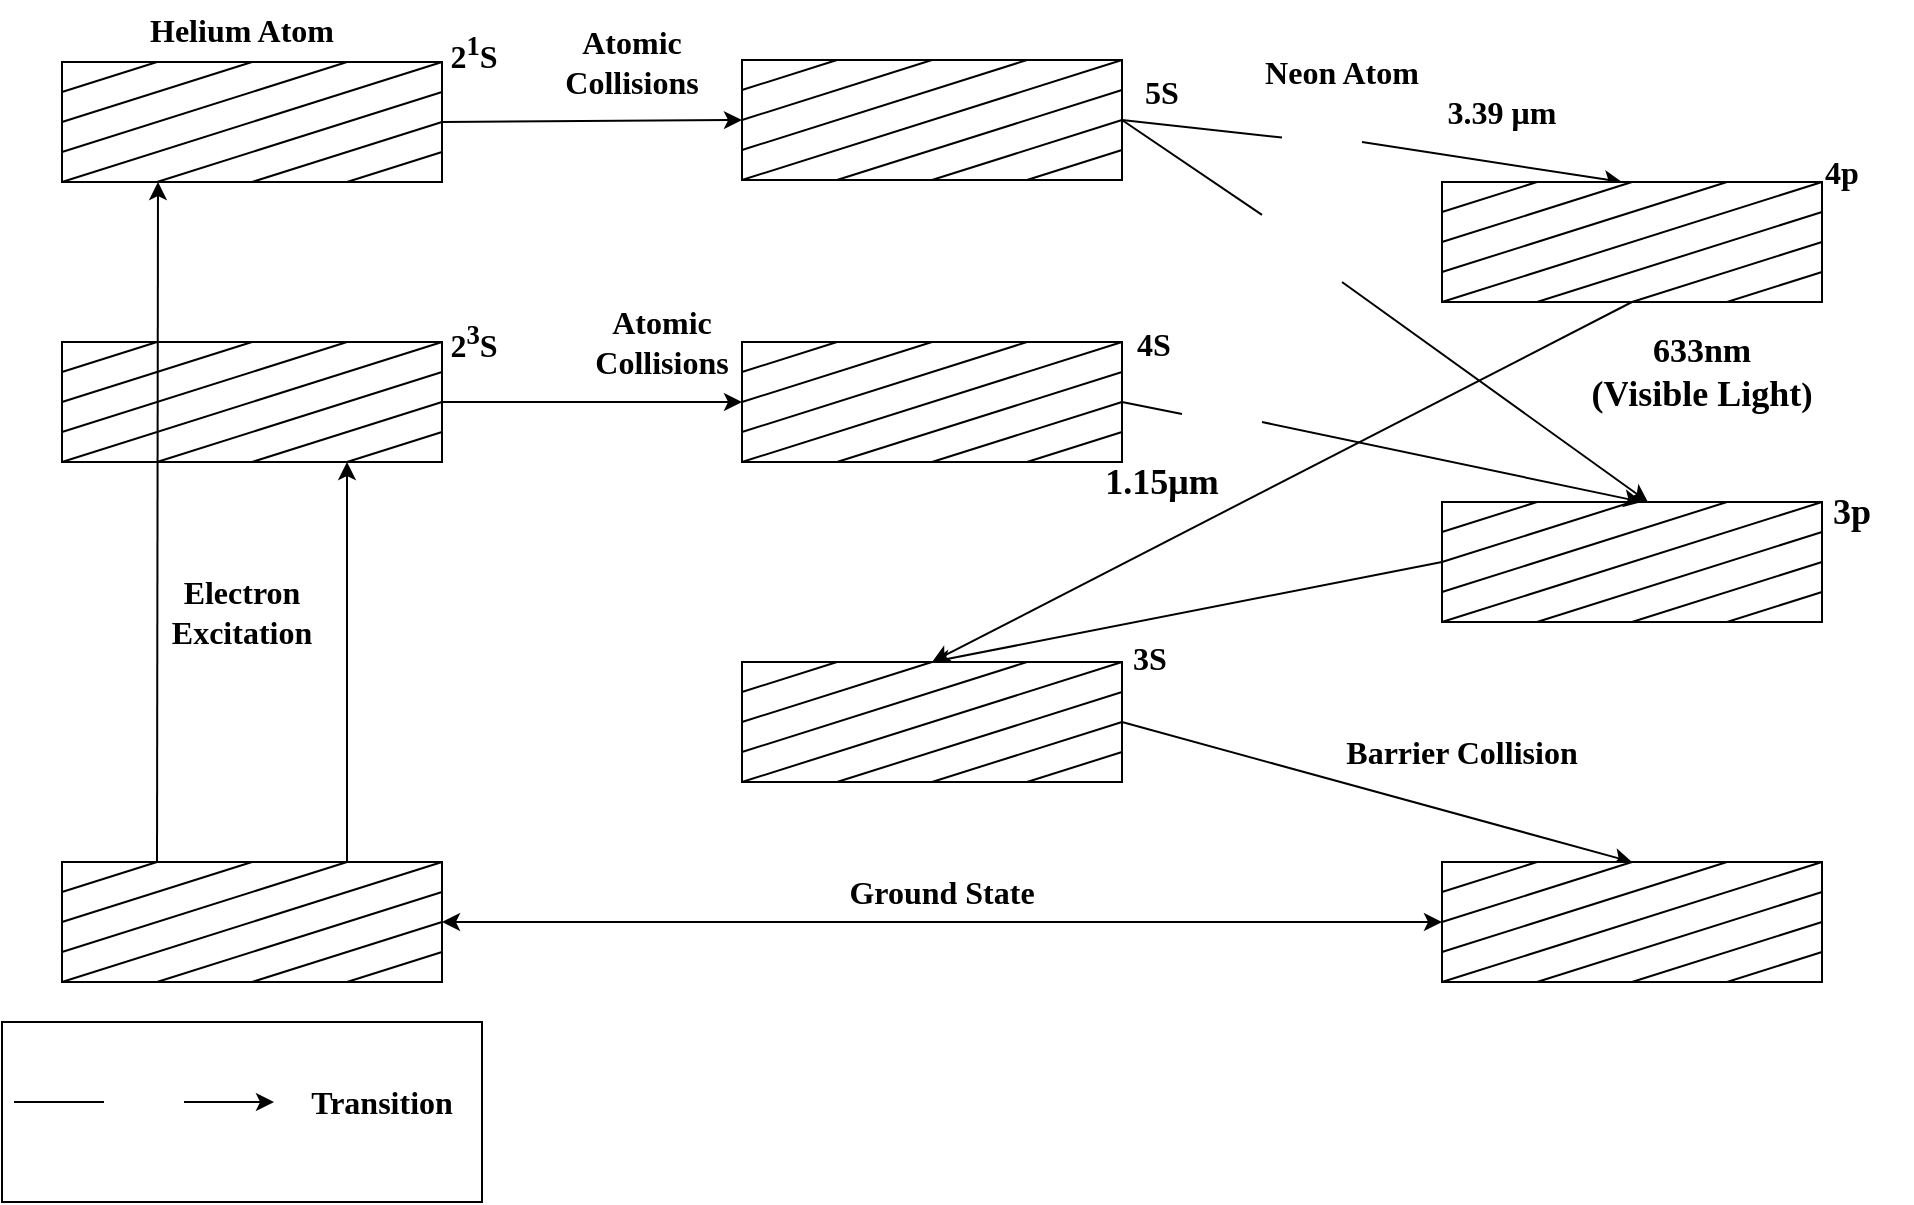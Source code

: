 <mxfile version="17.2.5" type="github"><diagram id="ijxVX0pvq6DWGLSJZz7X" name="Page-1"><mxGraphModel dx="1350" dy="1063" grid="1" gridSize="10" guides="1" tooltips="1" connect="1" arrows="1" fold="1" page="1" pageScale="1" pageWidth="850" pageHeight="1100" math="0" shadow="0"><root><mxCell id="0"/><mxCell id="1" parent="0"/><mxCell id="D3TZo1dsKdAO-hfXj0R8-37" style="edgeStyle=none;rounded=0;orthogonalLoop=1;jettySize=auto;html=1;exitX=1;exitY=0.5;exitDx=0;exitDy=0;entryX=0;entryY=0.5;entryDx=0;entryDy=0;endArrow=classic;endFill=1;" edge="1" parent="1" source="D3TZo1dsKdAO-hfXj0R8-1" target="D3TZo1dsKdAO-hfXj0R8-27"><mxGeometry relative="1" as="geometry"/></mxCell><mxCell id="D3TZo1dsKdAO-hfXj0R8-1" value="" style="rounded=0;whiteSpace=wrap;html=1;" vertex="1" parent="1"><mxGeometry x="40" y="41" width="190" height="60" as="geometry"/></mxCell><mxCell id="D3TZo1dsKdAO-hfXj0R8-6" style="edgeStyle=none;rounded=0;orthogonalLoop=1;jettySize=auto;html=1;exitX=0;exitY=1;exitDx=0;exitDy=0;endArrow=none;endFill=0;" edge="1" parent="1" source="D3TZo1dsKdAO-hfXj0R8-1" target="D3TZo1dsKdAO-hfXj0R8-1"><mxGeometry relative="1" as="geometry"/></mxCell><mxCell id="D3TZo1dsKdAO-hfXj0R8-19" style="edgeStyle=none;rounded=0;orthogonalLoop=1;jettySize=auto;html=1;exitX=0;exitY=0.25;exitDx=0;exitDy=0;entryX=0.25;entryY=0;entryDx=0;entryDy=0;endArrow=none;endFill=0;" edge="1" parent="1" source="D3TZo1dsKdAO-hfXj0R8-1" target="D3TZo1dsKdAO-hfXj0R8-1"><mxGeometry relative="1" as="geometry"/></mxCell><mxCell id="D3TZo1dsKdAO-hfXj0R8-20" style="edgeStyle=none;rounded=0;orthogonalLoop=1;jettySize=auto;html=1;exitX=0;exitY=0.5;exitDx=0;exitDy=0;entryX=0.5;entryY=0;entryDx=0;entryDy=0;endArrow=none;endFill=0;" edge="1" parent="1" source="D3TZo1dsKdAO-hfXj0R8-1" target="D3TZo1dsKdAO-hfXj0R8-1"><mxGeometry relative="1" as="geometry"/></mxCell><mxCell id="D3TZo1dsKdAO-hfXj0R8-21" style="edgeStyle=none;rounded=0;orthogonalLoop=1;jettySize=auto;html=1;exitX=0;exitY=0.75;exitDx=0;exitDy=0;endArrow=none;endFill=0;" edge="1" parent="1" source="D3TZo1dsKdAO-hfXj0R8-1" target="D3TZo1dsKdAO-hfXj0R8-1"><mxGeometry relative="1" as="geometry"/></mxCell><mxCell id="D3TZo1dsKdAO-hfXj0R8-22" style="edgeStyle=none;rounded=0;orthogonalLoop=1;jettySize=auto;html=1;exitX=0;exitY=0.75;exitDx=0;exitDy=0;entryX=0.75;entryY=0;entryDx=0;entryDy=0;endArrow=none;endFill=0;" edge="1" parent="1" source="D3TZo1dsKdAO-hfXj0R8-1" target="D3TZo1dsKdAO-hfXj0R8-1"><mxGeometry relative="1" as="geometry"/></mxCell><mxCell id="D3TZo1dsKdAO-hfXj0R8-23" style="edgeStyle=none;rounded=0;orthogonalLoop=1;jettySize=auto;html=1;exitX=0;exitY=1;exitDx=0;exitDy=0;entryX=1;entryY=0;entryDx=0;entryDy=0;endArrow=none;endFill=0;" edge="1" parent="1" source="D3TZo1dsKdAO-hfXj0R8-1" target="D3TZo1dsKdAO-hfXj0R8-1"><mxGeometry relative="1" as="geometry"/></mxCell><mxCell id="D3TZo1dsKdAO-hfXj0R8-24" style="edgeStyle=none;rounded=0;orthogonalLoop=1;jettySize=auto;html=1;exitX=0.25;exitY=1;exitDx=0;exitDy=0;entryX=1;entryY=0.25;entryDx=0;entryDy=0;endArrow=none;endFill=0;" edge="1" parent="1" source="D3TZo1dsKdAO-hfXj0R8-1" target="D3TZo1dsKdAO-hfXj0R8-1"><mxGeometry relative="1" as="geometry"/></mxCell><mxCell id="D3TZo1dsKdAO-hfXj0R8-25" style="edgeStyle=none;rounded=0;orthogonalLoop=1;jettySize=auto;html=1;exitX=0.5;exitY=1;exitDx=0;exitDy=0;entryX=1;entryY=0.5;entryDx=0;entryDy=0;endArrow=none;endFill=0;" edge="1" parent="1" source="D3TZo1dsKdAO-hfXj0R8-1" target="D3TZo1dsKdAO-hfXj0R8-1"><mxGeometry relative="1" as="geometry"/></mxCell><mxCell id="D3TZo1dsKdAO-hfXj0R8-26" style="edgeStyle=none;rounded=0;orthogonalLoop=1;jettySize=auto;html=1;exitX=0.75;exitY=1;exitDx=0;exitDy=0;entryX=1;entryY=0.75;entryDx=0;entryDy=0;endArrow=none;endFill=0;" edge="1" parent="1" source="D3TZo1dsKdAO-hfXj0R8-1" target="D3TZo1dsKdAO-hfXj0R8-1"><mxGeometry relative="1" as="geometry"/></mxCell><mxCell id="D3TZo1dsKdAO-hfXj0R8-48" style="edgeStyle=none;rounded=0;orthogonalLoop=1;jettySize=auto;html=1;exitX=1;exitY=0.5;exitDx=0;exitDy=0;endArrow=classic;endFill=1;startArrow=none;" edge="1" parent="1" source="D3TZo1dsKdAO-hfXj0R8-59"><mxGeometry relative="1" as="geometry"><mxPoint x="820" y="101" as="targetPoint"/></mxGeometry></mxCell><mxCell id="D3TZo1dsKdAO-hfXj0R8-71" style="edgeStyle=none;rounded=0;orthogonalLoop=1;jettySize=auto;html=1;exitX=1;exitY=1;exitDx=0;exitDy=0;entryX=0.542;entryY=0;entryDx=0;entryDy=0;entryPerimeter=0;endArrow=classic;endFill=1;startArrow=none;" edge="1" parent="1" source="D3TZo1dsKdAO-hfXj0R8-72" target="D3TZo1dsKdAO-hfXj0R8-61"><mxGeometry relative="1" as="geometry"/></mxCell><mxCell id="D3TZo1dsKdAO-hfXj0R8-27" value="" style="rounded=0;whiteSpace=wrap;html=1;" vertex="1" parent="1"><mxGeometry x="380" y="40" width="190" height="60" as="geometry"/></mxCell><mxCell id="D3TZo1dsKdAO-hfXj0R8-28" style="edgeStyle=none;rounded=0;orthogonalLoop=1;jettySize=auto;html=1;exitX=0;exitY=1;exitDx=0;exitDy=0;endArrow=none;endFill=0;" edge="1" parent="1" source="D3TZo1dsKdAO-hfXj0R8-27" target="D3TZo1dsKdAO-hfXj0R8-27"><mxGeometry relative="1" as="geometry"/></mxCell><mxCell id="D3TZo1dsKdAO-hfXj0R8-29" style="edgeStyle=none;rounded=0;orthogonalLoop=1;jettySize=auto;html=1;exitX=0;exitY=0.25;exitDx=0;exitDy=0;entryX=0.25;entryY=0;entryDx=0;entryDy=0;endArrow=none;endFill=0;" edge="1" parent="1" source="D3TZo1dsKdAO-hfXj0R8-27" target="D3TZo1dsKdAO-hfXj0R8-27"><mxGeometry relative="1" as="geometry"/></mxCell><mxCell id="D3TZo1dsKdAO-hfXj0R8-30" style="edgeStyle=none;rounded=0;orthogonalLoop=1;jettySize=auto;html=1;exitX=0;exitY=0.5;exitDx=0;exitDy=0;entryX=0.5;entryY=0;entryDx=0;entryDy=0;endArrow=none;endFill=0;" edge="1" parent="1" source="D3TZo1dsKdAO-hfXj0R8-27" target="D3TZo1dsKdAO-hfXj0R8-27"><mxGeometry relative="1" as="geometry"/></mxCell><mxCell id="D3TZo1dsKdAO-hfXj0R8-31" style="edgeStyle=none;rounded=0;orthogonalLoop=1;jettySize=auto;html=1;exitX=0;exitY=0.75;exitDx=0;exitDy=0;endArrow=none;endFill=0;" edge="1" parent="1" source="D3TZo1dsKdAO-hfXj0R8-27" target="D3TZo1dsKdAO-hfXj0R8-27"><mxGeometry relative="1" as="geometry"/></mxCell><mxCell id="D3TZo1dsKdAO-hfXj0R8-32" style="edgeStyle=none;rounded=0;orthogonalLoop=1;jettySize=auto;html=1;exitX=0;exitY=0.75;exitDx=0;exitDy=0;entryX=0.75;entryY=0;entryDx=0;entryDy=0;endArrow=none;endFill=0;" edge="1" parent="1" source="D3TZo1dsKdAO-hfXj0R8-27" target="D3TZo1dsKdAO-hfXj0R8-27"><mxGeometry relative="1" as="geometry"/></mxCell><mxCell id="D3TZo1dsKdAO-hfXj0R8-33" style="edgeStyle=none;rounded=0;orthogonalLoop=1;jettySize=auto;html=1;exitX=0;exitY=1;exitDx=0;exitDy=0;entryX=1;entryY=0;entryDx=0;entryDy=0;endArrow=none;endFill=0;" edge="1" parent="1" source="D3TZo1dsKdAO-hfXj0R8-27" target="D3TZo1dsKdAO-hfXj0R8-27"><mxGeometry relative="1" as="geometry"/></mxCell><mxCell id="D3TZo1dsKdAO-hfXj0R8-34" style="edgeStyle=none;rounded=0;orthogonalLoop=1;jettySize=auto;html=1;exitX=0.25;exitY=1;exitDx=0;exitDy=0;entryX=1;entryY=0.25;entryDx=0;entryDy=0;endArrow=none;endFill=0;" edge="1" parent="1" source="D3TZo1dsKdAO-hfXj0R8-27" target="D3TZo1dsKdAO-hfXj0R8-27"><mxGeometry relative="1" as="geometry"/></mxCell><mxCell id="D3TZo1dsKdAO-hfXj0R8-35" style="edgeStyle=none;rounded=0;orthogonalLoop=1;jettySize=auto;html=1;exitX=0.5;exitY=1;exitDx=0;exitDy=0;entryX=1;entryY=0.5;entryDx=0;entryDy=0;endArrow=none;endFill=0;" edge="1" parent="1" source="D3TZo1dsKdAO-hfXj0R8-27" target="D3TZo1dsKdAO-hfXj0R8-27"><mxGeometry relative="1" as="geometry"/></mxCell><mxCell id="D3TZo1dsKdAO-hfXj0R8-36" style="edgeStyle=none;rounded=0;orthogonalLoop=1;jettySize=auto;html=1;exitX=0.75;exitY=1;exitDx=0;exitDy=0;entryX=1;entryY=0.75;entryDx=0;entryDy=0;endArrow=none;endFill=0;" edge="1" parent="1" source="D3TZo1dsKdAO-hfXj0R8-27" target="D3TZo1dsKdAO-hfXj0R8-27"><mxGeometry relative="1" as="geometry"/></mxCell><mxCell id="D3TZo1dsKdAO-hfXj0R8-130" style="edgeStyle=none;rounded=0;orthogonalLoop=1;jettySize=auto;html=1;exitX=0.5;exitY=1;exitDx=0;exitDy=0;entryX=0.5;entryY=0;entryDx=0;entryDy=0;startArrow=none;startFill=0;endArrow=classic;endFill=1;" edge="1" parent="1" source="D3TZo1dsKdAO-hfXj0R8-38" target="D3TZo1dsKdAO-hfXj0R8-104"><mxGeometry relative="1" as="geometry"/></mxCell><mxCell id="D3TZo1dsKdAO-hfXj0R8-38" value="" style="rounded=0;whiteSpace=wrap;html=1;" vertex="1" parent="1"><mxGeometry x="730" y="101" width="190" height="60" as="geometry"/></mxCell><mxCell id="D3TZo1dsKdAO-hfXj0R8-39" style="edgeStyle=none;rounded=0;orthogonalLoop=1;jettySize=auto;html=1;exitX=0;exitY=1;exitDx=0;exitDy=0;endArrow=none;endFill=0;" edge="1" parent="1" source="D3TZo1dsKdAO-hfXj0R8-38" target="D3TZo1dsKdAO-hfXj0R8-38"><mxGeometry relative="1" as="geometry"/></mxCell><mxCell id="D3TZo1dsKdAO-hfXj0R8-40" style="edgeStyle=none;rounded=0;orthogonalLoop=1;jettySize=auto;html=1;exitX=0;exitY=0.25;exitDx=0;exitDy=0;entryX=0.25;entryY=0;entryDx=0;entryDy=0;endArrow=none;endFill=0;" edge="1" parent="1" source="D3TZo1dsKdAO-hfXj0R8-38" target="D3TZo1dsKdAO-hfXj0R8-38"><mxGeometry relative="1" as="geometry"/></mxCell><mxCell id="D3TZo1dsKdAO-hfXj0R8-41" style="edgeStyle=none;rounded=0;orthogonalLoop=1;jettySize=auto;html=1;exitX=0;exitY=0.5;exitDx=0;exitDy=0;entryX=0.5;entryY=0;entryDx=0;entryDy=0;endArrow=none;endFill=0;" edge="1" parent="1" source="D3TZo1dsKdAO-hfXj0R8-38" target="D3TZo1dsKdAO-hfXj0R8-38"><mxGeometry relative="1" as="geometry"/></mxCell><mxCell id="D3TZo1dsKdAO-hfXj0R8-42" style="edgeStyle=none;rounded=0;orthogonalLoop=1;jettySize=auto;html=1;exitX=0;exitY=0.75;exitDx=0;exitDy=0;endArrow=none;endFill=0;" edge="1" parent="1" source="D3TZo1dsKdAO-hfXj0R8-38" target="D3TZo1dsKdAO-hfXj0R8-38"><mxGeometry relative="1" as="geometry"/></mxCell><mxCell id="D3TZo1dsKdAO-hfXj0R8-43" style="edgeStyle=none;rounded=0;orthogonalLoop=1;jettySize=auto;html=1;exitX=0;exitY=0.75;exitDx=0;exitDy=0;entryX=0.75;entryY=0;entryDx=0;entryDy=0;endArrow=none;endFill=0;" edge="1" parent="1" source="D3TZo1dsKdAO-hfXj0R8-38" target="D3TZo1dsKdAO-hfXj0R8-38"><mxGeometry relative="1" as="geometry"/></mxCell><mxCell id="D3TZo1dsKdAO-hfXj0R8-44" style="edgeStyle=none;rounded=0;orthogonalLoop=1;jettySize=auto;html=1;exitX=0;exitY=1;exitDx=0;exitDy=0;entryX=1;entryY=0;entryDx=0;entryDy=0;endArrow=none;endFill=0;" edge="1" parent="1" source="D3TZo1dsKdAO-hfXj0R8-38" target="D3TZo1dsKdAO-hfXj0R8-38"><mxGeometry relative="1" as="geometry"/></mxCell><mxCell id="D3TZo1dsKdAO-hfXj0R8-45" style="edgeStyle=none;rounded=0;orthogonalLoop=1;jettySize=auto;html=1;exitX=0.25;exitY=1;exitDx=0;exitDy=0;entryX=1;entryY=0.25;entryDx=0;entryDy=0;endArrow=none;endFill=0;" edge="1" parent="1" source="D3TZo1dsKdAO-hfXj0R8-38" target="D3TZo1dsKdAO-hfXj0R8-38"><mxGeometry relative="1" as="geometry"/></mxCell><mxCell id="D3TZo1dsKdAO-hfXj0R8-46" style="edgeStyle=none;rounded=0;orthogonalLoop=1;jettySize=auto;html=1;exitX=0.5;exitY=1;exitDx=0;exitDy=0;entryX=1;entryY=0.5;entryDx=0;entryDy=0;endArrow=none;endFill=0;" edge="1" parent="1" source="D3TZo1dsKdAO-hfXj0R8-38" target="D3TZo1dsKdAO-hfXj0R8-38"><mxGeometry relative="1" as="geometry"/></mxCell><mxCell id="D3TZo1dsKdAO-hfXj0R8-47" style="edgeStyle=none;rounded=0;orthogonalLoop=1;jettySize=auto;html=1;exitX=0.75;exitY=1;exitDx=0;exitDy=0;entryX=1;entryY=0.75;entryDx=0;entryDy=0;endArrow=none;endFill=0;" edge="1" parent="1" source="D3TZo1dsKdAO-hfXj0R8-38" target="D3TZo1dsKdAO-hfXj0R8-38"><mxGeometry relative="1" as="geometry"/></mxCell><mxCell id="D3TZo1dsKdAO-hfXj0R8-59" value="" style="shape=image;verticalLabelPosition=bottom;labelBackgroundColor=default;verticalAlign=top;aspect=fixed;imageAspect=0;image=https://ouch-cdn2.icons8.com/dIa_9W6AiUqFfSBAH9qx2hd9et6IBuGoTr44dlDM8ZA/rs:fit:784:784/czM6Ly9pY29uczgu/b3VjaC1wcm9kLmFz/c2V0cy9zdmcvOTYw/LzQ3ZWVjOWUwLWJk/ZjEtNDBjZS05MDFl/LWQ1Y2UxZjYwNTRl/Ny5zdmc.png;" vertex="1" parent="1"><mxGeometry x="650" y="61" width="40" height="40" as="geometry"/></mxCell><mxCell id="D3TZo1dsKdAO-hfXj0R8-60" value="" style="edgeStyle=none;rounded=0;orthogonalLoop=1;jettySize=auto;html=1;exitX=1;exitY=0.5;exitDx=0;exitDy=0;endArrow=none;endFill=1;" edge="1" parent="1" source="D3TZo1dsKdAO-hfXj0R8-27" target="D3TZo1dsKdAO-hfXj0R8-59"><mxGeometry relative="1" as="geometry"><mxPoint x="820" y="101" as="targetPoint"/><mxPoint x="570" y="70" as="sourcePoint"/></mxGeometry></mxCell><mxCell id="D3TZo1dsKdAO-hfXj0R8-129" style="edgeStyle=none;rounded=0;orthogonalLoop=1;jettySize=auto;html=1;exitX=0;exitY=0.5;exitDx=0;exitDy=0;entryX=0.5;entryY=0;entryDx=0;entryDy=0;startArrow=none;startFill=0;endArrow=classic;endFill=1;" edge="1" parent="1" source="D3TZo1dsKdAO-hfXj0R8-61" target="D3TZo1dsKdAO-hfXj0R8-104"><mxGeometry relative="1" as="geometry"/></mxCell><mxCell id="D3TZo1dsKdAO-hfXj0R8-61" value="" style="rounded=0;whiteSpace=wrap;html=1;" vertex="1" parent="1"><mxGeometry x="730" y="261" width="190" height="60" as="geometry"/></mxCell><mxCell id="D3TZo1dsKdAO-hfXj0R8-62" style="edgeStyle=none;rounded=0;orthogonalLoop=1;jettySize=auto;html=1;exitX=0;exitY=1;exitDx=0;exitDy=0;endArrow=none;endFill=0;" edge="1" parent="1" source="D3TZo1dsKdAO-hfXj0R8-61" target="D3TZo1dsKdAO-hfXj0R8-61"><mxGeometry relative="1" as="geometry"/></mxCell><mxCell id="D3TZo1dsKdAO-hfXj0R8-63" style="edgeStyle=none;rounded=0;orthogonalLoop=1;jettySize=auto;html=1;exitX=0;exitY=0.25;exitDx=0;exitDy=0;entryX=0.25;entryY=0;entryDx=0;entryDy=0;endArrow=none;endFill=0;" edge="1" parent="1" source="D3TZo1dsKdAO-hfXj0R8-61" target="D3TZo1dsKdAO-hfXj0R8-61"><mxGeometry relative="1" as="geometry"/></mxCell><mxCell id="D3TZo1dsKdAO-hfXj0R8-64" style="edgeStyle=none;rounded=0;orthogonalLoop=1;jettySize=auto;html=1;entryX=0.5;entryY=0;entryDx=0;entryDy=0;endArrow=none;endFill=0;" edge="1" parent="1" target="D3TZo1dsKdAO-hfXj0R8-61"><mxGeometry relative="1" as="geometry"><mxPoint x="730" y="291" as="sourcePoint"/></mxGeometry></mxCell><mxCell id="D3TZo1dsKdAO-hfXj0R8-65" style="edgeStyle=none;rounded=0;orthogonalLoop=1;jettySize=auto;html=1;exitX=0;exitY=0.75;exitDx=0;exitDy=0;endArrow=none;endFill=0;" edge="1" parent="1" source="D3TZo1dsKdAO-hfXj0R8-61" target="D3TZo1dsKdAO-hfXj0R8-61"><mxGeometry relative="1" as="geometry"/></mxCell><mxCell id="D3TZo1dsKdAO-hfXj0R8-66" style="edgeStyle=none;rounded=0;orthogonalLoop=1;jettySize=auto;html=1;exitX=0;exitY=0.75;exitDx=0;exitDy=0;entryX=0.75;entryY=0;entryDx=0;entryDy=0;endArrow=none;endFill=0;" edge="1" parent="1" source="D3TZo1dsKdAO-hfXj0R8-61" target="D3TZo1dsKdAO-hfXj0R8-61"><mxGeometry relative="1" as="geometry"/></mxCell><mxCell id="D3TZo1dsKdAO-hfXj0R8-67" style="edgeStyle=none;rounded=0;orthogonalLoop=1;jettySize=auto;html=1;exitX=0;exitY=1;exitDx=0;exitDy=0;entryX=1;entryY=0;entryDx=0;entryDy=0;endArrow=none;endFill=0;" edge="1" parent="1" source="D3TZo1dsKdAO-hfXj0R8-61" target="D3TZo1dsKdAO-hfXj0R8-61"><mxGeometry relative="1" as="geometry"/></mxCell><mxCell id="D3TZo1dsKdAO-hfXj0R8-68" style="edgeStyle=none;rounded=0;orthogonalLoop=1;jettySize=auto;html=1;exitX=0.25;exitY=1;exitDx=0;exitDy=0;entryX=1;entryY=0.25;entryDx=0;entryDy=0;endArrow=none;endFill=0;" edge="1" parent="1" source="D3TZo1dsKdAO-hfXj0R8-61" target="D3TZo1dsKdAO-hfXj0R8-61"><mxGeometry relative="1" as="geometry"/></mxCell><mxCell id="D3TZo1dsKdAO-hfXj0R8-69" style="edgeStyle=none;rounded=0;orthogonalLoop=1;jettySize=auto;html=1;exitX=0.5;exitY=1;exitDx=0;exitDy=0;entryX=1;entryY=0.5;entryDx=0;entryDy=0;endArrow=none;endFill=0;" edge="1" parent="1" source="D3TZo1dsKdAO-hfXj0R8-61" target="D3TZo1dsKdAO-hfXj0R8-61"><mxGeometry relative="1" as="geometry"/></mxCell><mxCell id="D3TZo1dsKdAO-hfXj0R8-70" style="edgeStyle=none;rounded=0;orthogonalLoop=1;jettySize=auto;html=1;exitX=0.75;exitY=1;exitDx=0;exitDy=0;entryX=1;entryY=0.75;entryDx=0;entryDy=0;endArrow=none;endFill=0;" edge="1" parent="1" source="D3TZo1dsKdAO-hfXj0R8-61" target="D3TZo1dsKdAO-hfXj0R8-61"><mxGeometry relative="1" as="geometry"/></mxCell><mxCell id="D3TZo1dsKdAO-hfXj0R8-72" value="" style="shape=image;verticalLabelPosition=bottom;labelBackgroundColor=default;verticalAlign=top;aspect=fixed;imageAspect=0;image=https://ouch-cdn2.icons8.com/dIa_9W6AiUqFfSBAH9qx2hd9et6IBuGoTr44dlDM8ZA/rs:fit:784:784/czM6Ly9pY29uczgu/b3VjaC1wcm9kLmFz/c2V0cy9zdmcvOTYw/LzQ3ZWVjOWUwLWJk/ZjEtNDBjZS05MDFl/LWQ1Y2UxZjYwNTRl/Ny5zdmc.png;" vertex="1" parent="1"><mxGeometry x="640" y="111" width="40" height="40" as="geometry"/></mxCell><mxCell id="D3TZo1dsKdAO-hfXj0R8-73" value="" style="edgeStyle=none;rounded=0;orthogonalLoop=1;jettySize=auto;html=1;exitX=1;exitY=0.5;exitDx=0;exitDy=0;endArrow=none;endFill=1;" edge="1" parent="1" source="D3TZo1dsKdAO-hfXj0R8-27" target="D3TZo1dsKdAO-hfXj0R8-72"><mxGeometry relative="1" as="geometry"><mxPoint x="570" y="70" as="sourcePoint"/><mxPoint x="832.98" y="261" as="targetPoint"/></mxGeometry></mxCell><mxCell id="D3TZo1dsKdAO-hfXj0R8-132" style="edgeStyle=none;rounded=0;orthogonalLoop=1;jettySize=auto;html=1;exitX=1;exitY=0.5;exitDx=0;exitDy=0;startArrow=none;startFill=0;endArrow=classic;endFill=1;" edge="1" parent="1" source="D3TZo1dsKdAO-hfXj0R8-133"><mxGeometry relative="1" as="geometry"><mxPoint x="830" y="261" as="targetPoint"/></mxGeometry></mxCell><mxCell id="D3TZo1dsKdAO-hfXj0R8-74" value="" style="rounded=0;whiteSpace=wrap;html=1;" vertex="1" parent="1"><mxGeometry x="380" y="181" width="190" height="60" as="geometry"/></mxCell><mxCell id="D3TZo1dsKdAO-hfXj0R8-75" style="edgeStyle=none;rounded=0;orthogonalLoop=1;jettySize=auto;html=1;exitX=0;exitY=1;exitDx=0;exitDy=0;endArrow=none;endFill=0;" edge="1" parent="1" source="D3TZo1dsKdAO-hfXj0R8-74" target="D3TZo1dsKdAO-hfXj0R8-74"><mxGeometry relative="1" as="geometry"/></mxCell><mxCell id="D3TZo1dsKdAO-hfXj0R8-76" style="edgeStyle=none;rounded=0;orthogonalLoop=1;jettySize=auto;html=1;exitX=0;exitY=0.25;exitDx=0;exitDy=0;entryX=0.25;entryY=0;entryDx=0;entryDy=0;endArrow=none;endFill=0;" edge="1" parent="1" source="D3TZo1dsKdAO-hfXj0R8-74" target="D3TZo1dsKdAO-hfXj0R8-74"><mxGeometry relative="1" as="geometry"/></mxCell><mxCell id="D3TZo1dsKdAO-hfXj0R8-77" style="edgeStyle=none;rounded=0;orthogonalLoop=1;jettySize=auto;html=1;exitX=0;exitY=0.5;exitDx=0;exitDy=0;entryX=0.5;entryY=0;entryDx=0;entryDy=0;endArrow=none;endFill=0;" edge="1" parent="1" source="D3TZo1dsKdAO-hfXj0R8-74" target="D3TZo1dsKdAO-hfXj0R8-74"><mxGeometry relative="1" as="geometry"/></mxCell><mxCell id="D3TZo1dsKdAO-hfXj0R8-78" style="edgeStyle=none;rounded=0;orthogonalLoop=1;jettySize=auto;html=1;exitX=0;exitY=0.75;exitDx=0;exitDy=0;endArrow=none;endFill=0;" edge="1" parent="1" source="D3TZo1dsKdAO-hfXj0R8-74" target="D3TZo1dsKdAO-hfXj0R8-74"><mxGeometry relative="1" as="geometry"/></mxCell><mxCell id="D3TZo1dsKdAO-hfXj0R8-79" style="edgeStyle=none;rounded=0;orthogonalLoop=1;jettySize=auto;html=1;exitX=0;exitY=0.75;exitDx=0;exitDy=0;entryX=0.75;entryY=0;entryDx=0;entryDy=0;endArrow=none;endFill=0;" edge="1" parent="1" source="D3TZo1dsKdAO-hfXj0R8-74" target="D3TZo1dsKdAO-hfXj0R8-74"><mxGeometry relative="1" as="geometry"/></mxCell><mxCell id="D3TZo1dsKdAO-hfXj0R8-80" style="edgeStyle=none;rounded=0;orthogonalLoop=1;jettySize=auto;html=1;exitX=0;exitY=1;exitDx=0;exitDy=0;entryX=1;entryY=0;entryDx=0;entryDy=0;endArrow=none;endFill=0;" edge="1" parent="1" source="D3TZo1dsKdAO-hfXj0R8-74" target="D3TZo1dsKdAO-hfXj0R8-74"><mxGeometry relative="1" as="geometry"/></mxCell><mxCell id="D3TZo1dsKdAO-hfXj0R8-81" style="edgeStyle=none;rounded=0;orthogonalLoop=1;jettySize=auto;html=1;exitX=0.25;exitY=1;exitDx=0;exitDy=0;entryX=1;entryY=0.25;entryDx=0;entryDy=0;endArrow=none;endFill=0;" edge="1" parent="1" source="D3TZo1dsKdAO-hfXj0R8-74" target="D3TZo1dsKdAO-hfXj0R8-74"><mxGeometry relative="1" as="geometry"/></mxCell><mxCell id="D3TZo1dsKdAO-hfXj0R8-82" style="edgeStyle=none;rounded=0;orthogonalLoop=1;jettySize=auto;html=1;exitX=0.5;exitY=1;exitDx=0;exitDy=0;entryX=1;entryY=0.5;entryDx=0;entryDy=0;endArrow=none;endFill=0;" edge="1" parent="1" source="D3TZo1dsKdAO-hfXj0R8-74" target="D3TZo1dsKdAO-hfXj0R8-74"><mxGeometry relative="1" as="geometry"/></mxCell><mxCell id="D3TZo1dsKdAO-hfXj0R8-83" style="edgeStyle=none;rounded=0;orthogonalLoop=1;jettySize=auto;html=1;exitX=0.75;exitY=1;exitDx=0;exitDy=0;entryX=1;entryY=0.75;entryDx=0;entryDy=0;endArrow=none;endFill=0;" edge="1" parent="1" source="D3TZo1dsKdAO-hfXj0R8-74" target="D3TZo1dsKdAO-hfXj0R8-74"><mxGeometry relative="1" as="geometry"/></mxCell><mxCell id="D3TZo1dsKdAO-hfXj0R8-135" style="edgeStyle=none;rounded=0;orthogonalLoop=1;jettySize=auto;html=1;exitX=1;exitY=0.5;exitDx=0;exitDy=0;entryX=0;entryY=0.5;entryDx=0;entryDy=0;startArrow=none;startFill=0;endArrow=classic;endFill=1;" edge="1" parent="1" source="D3TZo1dsKdAO-hfXj0R8-84" target="D3TZo1dsKdAO-hfXj0R8-74"><mxGeometry relative="1" as="geometry"/></mxCell><mxCell id="D3TZo1dsKdAO-hfXj0R8-84" value="" style="rounded=0;whiteSpace=wrap;html=1;" vertex="1" parent="1"><mxGeometry x="40" y="181" width="190" height="60" as="geometry"/></mxCell><mxCell id="D3TZo1dsKdAO-hfXj0R8-85" style="edgeStyle=none;rounded=0;orthogonalLoop=1;jettySize=auto;html=1;exitX=0;exitY=1;exitDx=0;exitDy=0;endArrow=none;endFill=0;" edge="1" parent="1" source="D3TZo1dsKdAO-hfXj0R8-84" target="D3TZo1dsKdAO-hfXj0R8-84"><mxGeometry relative="1" as="geometry"/></mxCell><mxCell id="D3TZo1dsKdAO-hfXj0R8-86" style="edgeStyle=none;rounded=0;orthogonalLoop=1;jettySize=auto;html=1;exitX=0;exitY=0.25;exitDx=0;exitDy=0;entryX=0.25;entryY=0;entryDx=0;entryDy=0;endArrow=none;endFill=0;" edge="1" parent="1" source="D3TZo1dsKdAO-hfXj0R8-84" target="D3TZo1dsKdAO-hfXj0R8-84"><mxGeometry relative="1" as="geometry"/></mxCell><mxCell id="D3TZo1dsKdAO-hfXj0R8-87" style="edgeStyle=none;rounded=0;orthogonalLoop=1;jettySize=auto;html=1;exitX=0;exitY=0.5;exitDx=0;exitDy=0;entryX=0.5;entryY=0;entryDx=0;entryDy=0;endArrow=none;endFill=0;" edge="1" parent="1" source="D3TZo1dsKdAO-hfXj0R8-84" target="D3TZo1dsKdAO-hfXj0R8-84"><mxGeometry relative="1" as="geometry"/></mxCell><mxCell id="D3TZo1dsKdAO-hfXj0R8-88" style="edgeStyle=none;rounded=0;orthogonalLoop=1;jettySize=auto;html=1;exitX=0;exitY=0.75;exitDx=0;exitDy=0;endArrow=none;endFill=0;" edge="1" parent="1" source="D3TZo1dsKdAO-hfXj0R8-84" target="D3TZo1dsKdAO-hfXj0R8-84"><mxGeometry relative="1" as="geometry"/></mxCell><mxCell id="D3TZo1dsKdAO-hfXj0R8-89" style="edgeStyle=none;rounded=0;orthogonalLoop=1;jettySize=auto;html=1;exitX=0;exitY=0.75;exitDx=0;exitDy=0;entryX=0.75;entryY=0;entryDx=0;entryDy=0;endArrow=none;endFill=0;" edge="1" parent="1" source="D3TZo1dsKdAO-hfXj0R8-84" target="D3TZo1dsKdAO-hfXj0R8-84"><mxGeometry relative="1" as="geometry"/></mxCell><mxCell id="D3TZo1dsKdAO-hfXj0R8-90" style="edgeStyle=none;rounded=0;orthogonalLoop=1;jettySize=auto;html=1;exitX=0;exitY=1;exitDx=0;exitDy=0;entryX=1;entryY=0;entryDx=0;entryDy=0;endArrow=none;endFill=0;" edge="1" parent="1" source="D3TZo1dsKdAO-hfXj0R8-84" target="D3TZo1dsKdAO-hfXj0R8-84"><mxGeometry relative="1" as="geometry"/></mxCell><mxCell id="D3TZo1dsKdAO-hfXj0R8-91" style="edgeStyle=none;rounded=0;orthogonalLoop=1;jettySize=auto;html=1;exitX=0.25;exitY=1;exitDx=0;exitDy=0;entryX=1;entryY=0.25;entryDx=0;entryDy=0;endArrow=none;endFill=0;" edge="1" parent="1" source="D3TZo1dsKdAO-hfXj0R8-84" target="D3TZo1dsKdAO-hfXj0R8-84"><mxGeometry relative="1" as="geometry"/></mxCell><mxCell id="D3TZo1dsKdAO-hfXj0R8-92" style="edgeStyle=none;rounded=0;orthogonalLoop=1;jettySize=auto;html=1;exitX=0.5;exitY=1;exitDx=0;exitDy=0;entryX=1;entryY=0.5;entryDx=0;entryDy=0;endArrow=none;endFill=0;" edge="1" parent="1" source="D3TZo1dsKdAO-hfXj0R8-84" target="D3TZo1dsKdAO-hfXj0R8-84"><mxGeometry relative="1" as="geometry"/></mxCell><mxCell id="D3TZo1dsKdAO-hfXj0R8-93" style="edgeStyle=none;rounded=0;orthogonalLoop=1;jettySize=auto;html=1;exitX=0.75;exitY=1;exitDx=0;exitDy=0;entryX=1;entryY=0.75;entryDx=0;entryDy=0;endArrow=none;endFill=0;" edge="1" parent="1" source="D3TZo1dsKdAO-hfXj0R8-84" target="D3TZo1dsKdAO-hfXj0R8-84"><mxGeometry relative="1" as="geometry"/></mxCell><mxCell id="D3TZo1dsKdAO-hfXj0R8-125" style="edgeStyle=none;rounded=0;orthogonalLoop=1;jettySize=auto;html=1;exitX=0.25;exitY=0;exitDx=0;exitDy=0;endArrow=classic;endFill=1;" edge="1" parent="1" source="D3TZo1dsKdAO-hfXj0R8-94"><mxGeometry relative="1" as="geometry"><mxPoint x="88" y="101" as="targetPoint"/></mxGeometry></mxCell><mxCell id="D3TZo1dsKdAO-hfXj0R8-126" style="edgeStyle=none;rounded=0;orthogonalLoop=1;jettySize=auto;html=1;exitX=0.75;exitY=0;exitDx=0;exitDy=0;endArrow=classic;endFill=1;entryX=0.75;entryY=1;entryDx=0;entryDy=0;" edge="1" parent="1" source="D3TZo1dsKdAO-hfXj0R8-94" target="D3TZo1dsKdAO-hfXj0R8-84"><mxGeometry relative="1" as="geometry"><mxPoint x="183" y="261" as="targetPoint"/></mxGeometry></mxCell><mxCell id="D3TZo1dsKdAO-hfXj0R8-127" style="edgeStyle=none;rounded=0;orthogonalLoop=1;jettySize=auto;html=1;exitX=1;exitY=0.5;exitDx=0;exitDy=0;entryX=0;entryY=0.5;entryDx=0;entryDy=0;endArrow=classic;endFill=1;startArrow=classic;startFill=1;" edge="1" parent="1" source="D3TZo1dsKdAO-hfXj0R8-94" target="D3TZo1dsKdAO-hfXj0R8-114"><mxGeometry relative="1" as="geometry"/></mxCell><mxCell id="D3TZo1dsKdAO-hfXj0R8-94" value="" style="rounded=0;whiteSpace=wrap;html=1;" vertex="1" parent="1"><mxGeometry x="40" y="441" width="190" height="60" as="geometry"/></mxCell><mxCell id="D3TZo1dsKdAO-hfXj0R8-95" style="edgeStyle=none;rounded=0;orthogonalLoop=1;jettySize=auto;html=1;exitX=0;exitY=1;exitDx=0;exitDy=0;endArrow=none;endFill=0;" edge="1" parent="1" source="D3TZo1dsKdAO-hfXj0R8-94" target="D3TZo1dsKdAO-hfXj0R8-94"><mxGeometry relative="1" as="geometry"/></mxCell><mxCell id="D3TZo1dsKdAO-hfXj0R8-96" style="edgeStyle=none;rounded=0;orthogonalLoop=1;jettySize=auto;html=1;exitX=0;exitY=0.25;exitDx=0;exitDy=0;endArrow=none;endFill=0;entryX=0.25;entryY=0;entryDx=0;entryDy=0;" edge="1" parent="1" source="D3TZo1dsKdAO-hfXj0R8-94" target="D3TZo1dsKdAO-hfXj0R8-94"><mxGeometry relative="1" as="geometry"><mxPoint x="90" y="371" as="targetPoint"/></mxGeometry></mxCell><mxCell id="D3TZo1dsKdAO-hfXj0R8-97" style="edgeStyle=none;rounded=0;orthogonalLoop=1;jettySize=auto;html=1;exitX=0;exitY=0.5;exitDx=0;exitDy=0;entryX=0.5;entryY=0;entryDx=0;entryDy=0;endArrow=none;endFill=0;" edge="1" parent="1" source="D3TZo1dsKdAO-hfXj0R8-94" target="D3TZo1dsKdAO-hfXj0R8-94"><mxGeometry relative="1" as="geometry"/></mxCell><mxCell id="D3TZo1dsKdAO-hfXj0R8-98" style="edgeStyle=none;rounded=0;orthogonalLoop=1;jettySize=auto;html=1;exitX=0;exitY=0.75;exitDx=0;exitDy=0;endArrow=none;endFill=0;" edge="1" parent="1" source="D3TZo1dsKdAO-hfXj0R8-94" target="D3TZo1dsKdAO-hfXj0R8-94"><mxGeometry relative="1" as="geometry"/></mxCell><mxCell id="D3TZo1dsKdAO-hfXj0R8-99" style="edgeStyle=none;rounded=0;orthogonalLoop=1;jettySize=auto;html=1;exitX=0;exitY=0.75;exitDx=0;exitDy=0;entryX=0.75;entryY=0;entryDx=0;entryDy=0;endArrow=none;endFill=0;" edge="1" parent="1" source="D3TZo1dsKdAO-hfXj0R8-94" target="D3TZo1dsKdAO-hfXj0R8-94"><mxGeometry relative="1" as="geometry"/></mxCell><mxCell id="D3TZo1dsKdAO-hfXj0R8-100" style="edgeStyle=none;rounded=0;orthogonalLoop=1;jettySize=auto;html=1;exitX=0;exitY=1;exitDx=0;exitDy=0;entryX=1;entryY=0;entryDx=0;entryDy=0;endArrow=none;endFill=0;" edge="1" parent="1" source="D3TZo1dsKdAO-hfXj0R8-94" target="D3TZo1dsKdAO-hfXj0R8-94"><mxGeometry relative="1" as="geometry"/></mxCell><mxCell id="D3TZo1dsKdAO-hfXj0R8-101" style="edgeStyle=none;rounded=0;orthogonalLoop=1;jettySize=auto;html=1;exitX=0.25;exitY=1;exitDx=0;exitDy=0;entryX=1;entryY=0.25;entryDx=0;entryDy=0;endArrow=none;endFill=0;" edge="1" parent="1" source="D3TZo1dsKdAO-hfXj0R8-94" target="D3TZo1dsKdAO-hfXj0R8-94"><mxGeometry relative="1" as="geometry"/></mxCell><mxCell id="D3TZo1dsKdAO-hfXj0R8-102" style="edgeStyle=none;rounded=0;orthogonalLoop=1;jettySize=auto;html=1;exitX=0.5;exitY=1;exitDx=0;exitDy=0;entryX=1;entryY=0.5;entryDx=0;entryDy=0;endArrow=none;endFill=0;" edge="1" parent="1" source="D3TZo1dsKdAO-hfXj0R8-94" target="D3TZo1dsKdAO-hfXj0R8-94"><mxGeometry relative="1" as="geometry"/></mxCell><mxCell id="D3TZo1dsKdAO-hfXj0R8-103" style="edgeStyle=none;rounded=0;orthogonalLoop=1;jettySize=auto;html=1;exitX=0.75;exitY=1;exitDx=0;exitDy=0;entryX=1;entryY=0.75;entryDx=0;entryDy=0;endArrow=none;endFill=0;" edge="1" parent="1" source="D3TZo1dsKdAO-hfXj0R8-94" target="D3TZo1dsKdAO-hfXj0R8-94"><mxGeometry relative="1" as="geometry"/></mxCell><mxCell id="D3TZo1dsKdAO-hfXj0R8-128" style="edgeStyle=none;rounded=0;orthogonalLoop=1;jettySize=auto;html=1;exitX=1;exitY=0.5;exitDx=0;exitDy=0;entryX=0.5;entryY=0;entryDx=0;entryDy=0;startArrow=none;startFill=0;endArrow=classic;endFill=1;" edge="1" parent="1" source="D3TZo1dsKdAO-hfXj0R8-104" target="D3TZo1dsKdAO-hfXj0R8-114"><mxGeometry relative="1" as="geometry"/></mxCell><mxCell id="D3TZo1dsKdAO-hfXj0R8-104" value="" style="rounded=0;whiteSpace=wrap;html=1;" vertex="1" parent="1"><mxGeometry x="380" y="341" width="190" height="60" as="geometry"/></mxCell><mxCell id="D3TZo1dsKdAO-hfXj0R8-105" style="edgeStyle=none;rounded=0;orthogonalLoop=1;jettySize=auto;html=1;exitX=0;exitY=1;exitDx=0;exitDy=0;endArrow=none;endFill=0;" edge="1" parent="1" source="D3TZo1dsKdAO-hfXj0R8-104" target="D3TZo1dsKdAO-hfXj0R8-104"><mxGeometry relative="1" as="geometry"/></mxCell><mxCell id="D3TZo1dsKdAO-hfXj0R8-106" style="edgeStyle=none;rounded=0;orthogonalLoop=1;jettySize=auto;html=1;exitX=0;exitY=0.25;exitDx=0;exitDy=0;entryX=0.25;entryY=0;entryDx=0;entryDy=0;endArrow=none;endFill=0;" edge="1" parent="1" source="D3TZo1dsKdAO-hfXj0R8-104" target="D3TZo1dsKdAO-hfXj0R8-104"><mxGeometry relative="1" as="geometry"/></mxCell><mxCell id="D3TZo1dsKdAO-hfXj0R8-107" style="edgeStyle=none;rounded=0;orthogonalLoop=1;jettySize=auto;html=1;exitX=0;exitY=0.5;exitDx=0;exitDy=0;entryX=0.5;entryY=0;entryDx=0;entryDy=0;endArrow=none;endFill=0;" edge="1" parent="1" source="D3TZo1dsKdAO-hfXj0R8-104" target="D3TZo1dsKdAO-hfXj0R8-104"><mxGeometry relative="1" as="geometry"/></mxCell><mxCell id="D3TZo1dsKdAO-hfXj0R8-108" style="edgeStyle=none;rounded=0;orthogonalLoop=1;jettySize=auto;html=1;exitX=0;exitY=0.75;exitDx=0;exitDy=0;endArrow=none;endFill=0;" edge="1" parent="1" source="D3TZo1dsKdAO-hfXj0R8-104" target="D3TZo1dsKdAO-hfXj0R8-104"><mxGeometry relative="1" as="geometry"/></mxCell><mxCell id="D3TZo1dsKdAO-hfXj0R8-109" style="edgeStyle=none;rounded=0;orthogonalLoop=1;jettySize=auto;html=1;exitX=0;exitY=0.75;exitDx=0;exitDy=0;entryX=0.75;entryY=0;entryDx=0;entryDy=0;endArrow=none;endFill=0;" edge="1" parent="1" source="D3TZo1dsKdAO-hfXj0R8-104" target="D3TZo1dsKdAO-hfXj0R8-104"><mxGeometry relative="1" as="geometry"/></mxCell><mxCell id="D3TZo1dsKdAO-hfXj0R8-110" style="edgeStyle=none;rounded=0;orthogonalLoop=1;jettySize=auto;html=1;exitX=0;exitY=1;exitDx=0;exitDy=0;entryX=1;entryY=0;entryDx=0;entryDy=0;endArrow=none;endFill=0;" edge="1" parent="1" source="D3TZo1dsKdAO-hfXj0R8-104" target="D3TZo1dsKdAO-hfXj0R8-104"><mxGeometry relative="1" as="geometry"/></mxCell><mxCell id="D3TZo1dsKdAO-hfXj0R8-111" style="edgeStyle=none;rounded=0;orthogonalLoop=1;jettySize=auto;html=1;exitX=0.25;exitY=1;exitDx=0;exitDy=0;entryX=1;entryY=0.25;entryDx=0;entryDy=0;endArrow=none;endFill=0;" edge="1" parent="1" source="D3TZo1dsKdAO-hfXj0R8-104" target="D3TZo1dsKdAO-hfXj0R8-104"><mxGeometry relative="1" as="geometry"/></mxCell><mxCell id="D3TZo1dsKdAO-hfXj0R8-112" style="edgeStyle=none;rounded=0;orthogonalLoop=1;jettySize=auto;html=1;exitX=0.5;exitY=1;exitDx=0;exitDy=0;entryX=1;entryY=0.5;entryDx=0;entryDy=0;endArrow=none;endFill=0;" edge="1" parent="1" source="D3TZo1dsKdAO-hfXj0R8-104" target="D3TZo1dsKdAO-hfXj0R8-104"><mxGeometry relative="1" as="geometry"/></mxCell><mxCell id="D3TZo1dsKdAO-hfXj0R8-113" style="edgeStyle=none;rounded=0;orthogonalLoop=1;jettySize=auto;html=1;exitX=0.75;exitY=1;exitDx=0;exitDy=0;entryX=1;entryY=0.75;entryDx=0;entryDy=0;endArrow=none;endFill=0;" edge="1" parent="1" source="D3TZo1dsKdAO-hfXj0R8-104" target="D3TZo1dsKdAO-hfXj0R8-104"><mxGeometry relative="1" as="geometry"/></mxCell><mxCell id="D3TZo1dsKdAO-hfXj0R8-114" value="" style="rounded=0;whiteSpace=wrap;html=1;" vertex="1" parent="1"><mxGeometry x="730" y="441" width="190" height="60" as="geometry"/></mxCell><mxCell id="D3TZo1dsKdAO-hfXj0R8-115" style="edgeStyle=none;rounded=0;orthogonalLoop=1;jettySize=auto;html=1;exitX=0;exitY=1;exitDx=0;exitDy=0;endArrow=none;endFill=0;" edge="1" parent="1" source="D3TZo1dsKdAO-hfXj0R8-114" target="D3TZo1dsKdAO-hfXj0R8-114"><mxGeometry relative="1" as="geometry"/></mxCell><mxCell id="D3TZo1dsKdAO-hfXj0R8-116" style="edgeStyle=none;rounded=0;orthogonalLoop=1;jettySize=auto;html=1;exitX=0;exitY=0.25;exitDx=0;exitDy=0;entryX=0.25;entryY=0;entryDx=0;entryDy=0;endArrow=none;endFill=0;" edge="1" parent="1" source="D3TZo1dsKdAO-hfXj0R8-114" target="D3TZo1dsKdAO-hfXj0R8-114"><mxGeometry relative="1" as="geometry"/></mxCell><mxCell id="D3TZo1dsKdAO-hfXj0R8-117" style="edgeStyle=none;rounded=0;orthogonalLoop=1;jettySize=auto;html=1;exitX=0;exitY=0.5;exitDx=0;exitDy=0;entryX=0.5;entryY=0;entryDx=0;entryDy=0;endArrow=none;endFill=0;" edge="1" parent="1" source="D3TZo1dsKdAO-hfXj0R8-114" target="D3TZo1dsKdAO-hfXj0R8-114"><mxGeometry relative="1" as="geometry"/></mxCell><mxCell id="D3TZo1dsKdAO-hfXj0R8-118" style="edgeStyle=none;rounded=0;orthogonalLoop=1;jettySize=auto;html=1;exitX=0;exitY=0.75;exitDx=0;exitDy=0;endArrow=none;endFill=0;" edge="1" parent="1" source="D3TZo1dsKdAO-hfXj0R8-114" target="D3TZo1dsKdAO-hfXj0R8-114"><mxGeometry relative="1" as="geometry"/></mxCell><mxCell id="D3TZo1dsKdAO-hfXj0R8-119" style="edgeStyle=none;rounded=0;orthogonalLoop=1;jettySize=auto;html=1;exitX=0;exitY=0.75;exitDx=0;exitDy=0;entryX=0.75;entryY=0;entryDx=0;entryDy=0;endArrow=none;endFill=0;" edge="1" parent="1" source="D3TZo1dsKdAO-hfXj0R8-114" target="D3TZo1dsKdAO-hfXj0R8-114"><mxGeometry relative="1" as="geometry"/></mxCell><mxCell id="D3TZo1dsKdAO-hfXj0R8-120" style="edgeStyle=none;rounded=0;orthogonalLoop=1;jettySize=auto;html=1;exitX=0;exitY=1;exitDx=0;exitDy=0;entryX=1;entryY=0;entryDx=0;entryDy=0;endArrow=none;endFill=0;" edge="1" parent="1" source="D3TZo1dsKdAO-hfXj0R8-114" target="D3TZo1dsKdAO-hfXj0R8-114"><mxGeometry relative="1" as="geometry"/></mxCell><mxCell id="D3TZo1dsKdAO-hfXj0R8-121" style="edgeStyle=none;rounded=0;orthogonalLoop=1;jettySize=auto;html=1;exitX=0.25;exitY=1;exitDx=0;exitDy=0;entryX=1;entryY=0.25;entryDx=0;entryDy=0;endArrow=none;endFill=0;" edge="1" parent="1" source="D3TZo1dsKdAO-hfXj0R8-114" target="D3TZo1dsKdAO-hfXj0R8-114"><mxGeometry relative="1" as="geometry"/></mxCell><mxCell id="D3TZo1dsKdAO-hfXj0R8-122" style="edgeStyle=none;rounded=0;orthogonalLoop=1;jettySize=auto;html=1;exitX=0.5;exitY=1;exitDx=0;exitDy=0;entryX=1;entryY=0.5;entryDx=0;entryDy=0;endArrow=none;endFill=0;" edge="1" parent="1" source="D3TZo1dsKdAO-hfXj0R8-114" target="D3TZo1dsKdAO-hfXj0R8-114"><mxGeometry relative="1" as="geometry"/></mxCell><mxCell id="D3TZo1dsKdAO-hfXj0R8-123" style="edgeStyle=none;rounded=0;orthogonalLoop=1;jettySize=auto;html=1;exitX=0.75;exitY=1;exitDx=0;exitDy=0;entryX=1;entryY=0.75;entryDx=0;entryDy=0;endArrow=none;endFill=0;" edge="1" parent="1" source="D3TZo1dsKdAO-hfXj0R8-114" target="D3TZo1dsKdAO-hfXj0R8-114"><mxGeometry relative="1" as="geometry"/></mxCell><mxCell id="D3TZo1dsKdAO-hfXj0R8-133" value="" style="shape=image;verticalLabelPosition=bottom;labelBackgroundColor=default;verticalAlign=top;aspect=fixed;imageAspect=0;image=https://ouch-cdn2.icons8.com/dIa_9W6AiUqFfSBAH9qx2hd9et6IBuGoTr44dlDM8ZA/rs:fit:784:784/czM6Ly9pY29uczgu/b3VjaC1wcm9kLmFz/c2V0cy9zdmcvOTYw/LzQ3ZWVjOWUwLWJk/ZjEtNDBjZS05MDFl/LWQ1Y2UxZjYwNTRl/Ny5zdmc.png;" vertex="1" parent="1"><mxGeometry x="600" y="201" width="40" height="40" as="geometry"/></mxCell><mxCell id="D3TZo1dsKdAO-hfXj0R8-134" value="" style="edgeStyle=none;rounded=0;orthogonalLoop=1;jettySize=auto;html=1;exitX=1;exitY=0.5;exitDx=0;exitDy=0;startArrow=none;startFill=0;endArrow=none;endFill=1;" edge="1" parent="1" source="D3TZo1dsKdAO-hfXj0R8-74" target="D3TZo1dsKdAO-hfXj0R8-133"><mxGeometry relative="1" as="geometry"><mxPoint x="830" y="261" as="targetPoint"/><mxPoint x="570" y="230" as="sourcePoint"/></mxGeometry></mxCell><mxCell id="D3TZo1dsKdAO-hfXj0R8-136" value="&lt;span style=&quot;text-align: left ; background-color: rgb(255 , 255 , 255)&quot;&gt;&lt;font face=&quot;Times New Roman&quot; size=&quot;1&quot;&gt;&lt;b style=&quot;font-size: 16px&quot;&gt;Helium Atom&lt;/b&gt;&lt;/font&gt;&lt;/span&gt;" style="text;html=1;strokeColor=none;fillColor=none;align=center;verticalAlign=middle;whiteSpace=wrap;rounded=0;fontSize=15;fontColor=#000000;" vertex="1" parent="1"><mxGeometry x="80" y="10" width="100" height="30" as="geometry"/></mxCell><mxCell id="D3TZo1dsKdAO-hfXj0R8-137" value="&lt;font style=&quot;font-size: 16px&quot;&gt;&lt;b&gt;2&lt;sup&gt;1&lt;/sup&gt;S&lt;/b&gt;&lt;/font&gt;" style="text;html=1;strokeColor=none;fillColor=none;align=center;verticalAlign=middle;whiteSpace=wrap;rounded=0;fontFamily=Times New Roman;fontSize=15;" vertex="1" parent="1"><mxGeometry x="216" y="21" width="60" height="30" as="geometry"/></mxCell><mxCell id="D3TZo1dsKdAO-hfXj0R8-138" value="&lt;b&gt;Atomic Collisions&lt;/b&gt;" style="text;html=1;strokeColor=none;fillColor=none;align=center;verticalAlign=middle;whiteSpace=wrap;rounded=0;fontFamily=Times New Roman;fontSize=16;fontColor=#000000;" vertex="1" parent="1"><mxGeometry x="295" y="21" width="60" height="40" as="geometry"/></mxCell><mxCell id="D3TZo1dsKdAO-hfXj0R8-139" value="&lt;b&gt;5S&lt;/b&gt;" style="text;html=1;strokeColor=none;fillColor=none;align=center;verticalAlign=middle;whiteSpace=wrap;rounded=0;fontFamily=Times New Roman;fontSize=16;fontColor=#000000;" vertex="1" parent="1"><mxGeometry x="560" y="41" width="60" height="30" as="geometry"/></mxCell><mxCell id="D3TZo1dsKdAO-hfXj0R8-140" value="&lt;span style=&quot;background-color: rgb(255, 255, 255);&quot;&gt;&lt;font style=&quot;font-size: 16px&quot;&gt;&lt;b&gt;Neon Atom&lt;/b&gt;&lt;/font&gt;&lt;/span&gt;" style="text;html=1;strokeColor=none;fillColor=none;align=center;verticalAlign=middle;whiteSpace=wrap;rounded=0;fontFamily=Times New Roman;fontSize=16;fontColor=#000000;" vertex="1" parent="1"><mxGeometry x="640" y="31" width="80" height="30" as="geometry"/></mxCell><mxCell id="D3TZo1dsKdAO-hfXj0R8-141" value="&lt;b&gt;3.39 μm&lt;/b&gt;" style="text;html=1;strokeColor=none;fillColor=none;align=center;verticalAlign=middle;whiteSpace=wrap;rounded=0;fontFamily=Times New Roman;fontSize=16;fontColor=#000000;" vertex="1" parent="1"><mxGeometry x="730" y="51" width="60" height="30" as="geometry"/></mxCell><mxCell id="D3TZo1dsKdAO-hfXj0R8-142" value="&lt;b&gt;4p&lt;/b&gt;" style="text;html=1;strokeColor=none;fillColor=none;align=center;verticalAlign=middle;whiteSpace=wrap;rounded=0;fontFamily=Times New Roman;fontSize=16;fontColor=#000000;" vertex="1" parent="1"><mxGeometry x="900" y="81" width="60" height="30" as="geometry"/></mxCell><mxCell id="D3TZo1dsKdAO-hfXj0R8-143" value="&lt;b style=&quot;font-size: 18px&quot;&gt;&lt;span style=&quot;font-size: 17px&quot;&gt;633nm&lt;/span&gt;&lt;br&gt;&lt;font style=&quot;font-size: 18px&quot;&gt;(V&lt;/font&gt;&lt;/b&gt;&lt;span style=&quot;text-align: left ; background-color: rgb(255 , 255 , 255) ; font-size: 18px&quot;&gt;&lt;font style=&quot;font-size: 18px&quot;&gt;&lt;b&gt;isible Light&lt;/b&gt;&lt;/font&gt;&lt;/span&gt;&lt;b style=&quot;font-size: 18px&quot;&gt;&lt;span style=&quot;font-size: 17px&quot;&gt;)&lt;/span&gt;&lt;br&gt;&lt;/b&gt;" style="text;html=1;strokeColor=none;fillColor=none;align=center;verticalAlign=middle;whiteSpace=wrap;rounded=0;fontFamily=Times New Roman;fontSize=16;fontColor=#000000;" vertex="1" parent="1"><mxGeometry x="800" y="181" width="120" height="30" as="geometry"/></mxCell><mxCell id="D3TZo1dsKdAO-hfXj0R8-144" value="&lt;b&gt;3p&lt;/b&gt;" style="text;html=1;strokeColor=none;fillColor=none;align=center;verticalAlign=middle;whiteSpace=wrap;rounded=0;fontFamily=Times New Roman;fontSize=18;fontColor=#000000;" vertex="1" parent="1"><mxGeometry x="905" y="251" width="60" height="30" as="geometry"/></mxCell><mxCell id="D3TZo1dsKdAO-hfXj0R8-145" value="&lt;b&gt;1.15μm&lt;/b&gt;" style="text;html=1;strokeColor=none;fillColor=none;align=center;verticalAlign=middle;whiteSpace=wrap;rounded=0;fontFamily=Times New Roman;fontSize=18;fontColor=#000000;" vertex="1" parent="1"><mxGeometry x="560" y="236" width="60" height="30" as="geometry"/></mxCell><mxCell id="D3TZo1dsKdAO-hfXj0R8-147" value="&lt;span style=&quot;text-align: left ; background-color: rgb(255 , 255 , 255)&quot;&gt;&lt;font style=&quot;font-size: 16px&quot;&gt;&lt;b&gt;Barrier Collision&lt;/b&gt;&lt;/font&gt;&lt;/span&gt;" style="text;html=1;strokeColor=none;fillColor=none;align=center;verticalAlign=middle;whiteSpace=wrap;rounded=0;fontFamily=Times New Roman;fontSize=18;fontColor=#000000;" vertex="1" parent="1"><mxGeometry x="680" y="371" width="120" height="30" as="geometry"/></mxCell><mxCell id="D3TZo1dsKdAO-hfXj0R8-148" value="&lt;b&gt;Atomic Collisions&lt;/b&gt;" style="text;html=1;strokeColor=none;fillColor=none;align=center;verticalAlign=middle;whiteSpace=wrap;rounded=0;fontFamily=Times New Roman;fontSize=16;fontColor=#000000;" vertex="1" parent="1"><mxGeometry x="310" y="161" width="60" height="40" as="geometry"/></mxCell><mxCell id="D3TZo1dsKdAO-hfXj0R8-149" value="&lt;span style=&quot;text-align: left ; background-color: rgb(255 , 255 , 255)&quot;&gt;&lt;font style=&quot;font-size: 16px&quot;&gt;&lt;b&gt;Ground State&lt;/b&gt;&lt;/font&gt;&lt;/span&gt;" style="text;html=1;strokeColor=none;fillColor=none;align=center;verticalAlign=middle;whiteSpace=wrap;rounded=0;fontFamily=Times New Roman;fontSize=16;fontColor=#000000;" vertex="1" parent="1"><mxGeometry x="420" y="441" width="120" height="30" as="geometry"/></mxCell><mxCell id="D3TZo1dsKdAO-hfXj0R8-150" value="2&lt;sup&gt;3&lt;/sup&gt;S" style="text;html=1;strokeColor=none;fillColor=none;align=center;verticalAlign=middle;whiteSpace=wrap;rounded=0;fontFamily=Times New Roman;fontSize=16;fontColor=#000000;fontStyle=1" vertex="1" parent="1"><mxGeometry x="216" y="166" width="60" height="30" as="geometry"/></mxCell><mxCell id="D3TZo1dsKdAO-hfXj0R8-151" value="&lt;b&gt;Electron Excitation&lt;/b&gt;" style="text;html=1;strokeColor=none;fillColor=none;align=center;verticalAlign=middle;whiteSpace=wrap;rounded=0;fontFamily=Times New Roman;fontSize=16;fontColor=#000000;" vertex="1" parent="1"><mxGeometry x="100" y="301" width="60" height="30" as="geometry"/></mxCell><mxCell id="D3TZo1dsKdAO-hfXj0R8-157" value="" style="group" vertex="1" connectable="0" parent="1"><mxGeometry x="10" y="521" width="240" height="90" as="geometry"/></mxCell><mxCell id="D3TZo1dsKdAO-hfXj0R8-152" value="" style="rounded=0;whiteSpace=wrap;html=1;fontFamily=Times New Roman;fontSize=16;fontColor=#000000;fillColor=none;" vertex="1" parent="D3TZo1dsKdAO-hfXj0R8-157"><mxGeometry width="240" height="90" as="geometry"/></mxCell><mxCell id="D3TZo1dsKdAO-hfXj0R8-153" value="" style="endArrow=classic;html=1;rounded=0;fontFamily=Times New Roman;fontSize=16;fontColor=#000000;startArrow=none;" edge="1" parent="D3TZo1dsKdAO-hfXj0R8-157" source="D3TZo1dsKdAO-hfXj0R8-154"><mxGeometry width="50" height="50" relative="1" as="geometry"><mxPoint x="6" y="40" as="sourcePoint"/><mxPoint x="136" y="40" as="targetPoint"/></mxGeometry></mxCell><mxCell id="D3TZo1dsKdAO-hfXj0R8-154" value="" style="shape=image;verticalLabelPosition=bottom;labelBackgroundColor=default;verticalAlign=top;aspect=fixed;imageAspect=0;image=https://ouch-cdn2.icons8.com/dIa_9W6AiUqFfSBAH9qx2hd9et6IBuGoTr44dlDM8ZA/rs:fit:784:784/czM6Ly9pY29uczgu/b3VjaC1wcm9kLmFz/c2V0cy9zdmcvOTYw/LzQ3ZWVjOWUwLWJk/ZjEtNDBjZS05MDFl/LWQ1Y2UxZjYwNTRl/Ny5zdmc.png;" vertex="1" parent="D3TZo1dsKdAO-hfXj0R8-157"><mxGeometry x="51" y="20" width="40" height="40" as="geometry"/></mxCell><mxCell id="D3TZo1dsKdAO-hfXj0R8-155" value="" style="endArrow=none;html=1;rounded=0;fontFamily=Times New Roman;fontSize=16;fontColor=#000000;" edge="1" parent="D3TZo1dsKdAO-hfXj0R8-157" target="D3TZo1dsKdAO-hfXj0R8-154"><mxGeometry width="50" height="50" relative="1" as="geometry"><mxPoint x="6" y="40" as="sourcePoint"/><mxPoint x="136" y="40" as="targetPoint"/></mxGeometry></mxCell><mxCell id="D3TZo1dsKdAO-hfXj0R8-156" value="&lt;b&gt;Transition&lt;/b&gt;" style="text;html=1;strokeColor=none;fillColor=none;align=center;verticalAlign=middle;whiteSpace=wrap;rounded=0;fontFamily=Times New Roman;fontSize=16;fontColor=#000000;" vertex="1" parent="D3TZo1dsKdAO-hfXj0R8-157"><mxGeometry x="160" y="25" width="60" height="30" as="geometry"/></mxCell><mxCell id="D3TZo1dsKdAO-hfXj0R8-158" value="&lt;b&gt;3S&lt;/b&gt;" style="text;html=1;strokeColor=none;fillColor=none;align=center;verticalAlign=middle;whiteSpace=wrap;rounded=0;fontFamily=Times New Roman;fontSize=16;fontColor=#000000;" vertex="1" parent="1"><mxGeometry x="554" y="324" width="60" height="30" as="geometry"/></mxCell><mxCell id="D3TZo1dsKdAO-hfXj0R8-159" value="&lt;b&gt;4S&lt;/b&gt;" style="text;html=1;strokeColor=none;fillColor=none;align=center;verticalAlign=middle;whiteSpace=wrap;rounded=0;fontFamily=Times New Roman;fontSize=16;fontColor=#000000;" vertex="1" parent="1"><mxGeometry x="556" y="167" width="60" height="30" as="geometry"/></mxCell></root></mxGraphModel></diagram></mxfile>